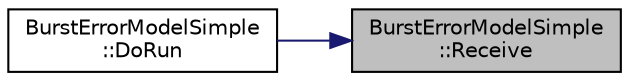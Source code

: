 digraph "BurstErrorModelSimple::Receive"
{
 // LATEX_PDF_SIZE
  edge [fontname="Helvetica",fontsize="10",labelfontname="Helvetica",labelfontsize="10"];
  node [fontname="Helvetica",fontsize="10",shape=record];
  rankdir="RL";
  Node1 [label="BurstErrorModelSimple\l::Receive",height=0.2,width=0.4,color="black", fillcolor="grey75", style="filled", fontcolor="black",tooltip="Receive form a NetDevice."];
  Node1 -> Node2 [dir="back",color="midnightblue",fontsize="10",style="solid",fontname="Helvetica"];
  Node2 [label="BurstErrorModelSimple\l::DoRun",height=0.2,width=0.4,color="black", fillcolor="white", style="filled",URL="$class_burst_error_model_simple.html#a9db92cbfd5b55bd457a776aaf418de37",tooltip="Implementation to actually run this TestCase."];
}
